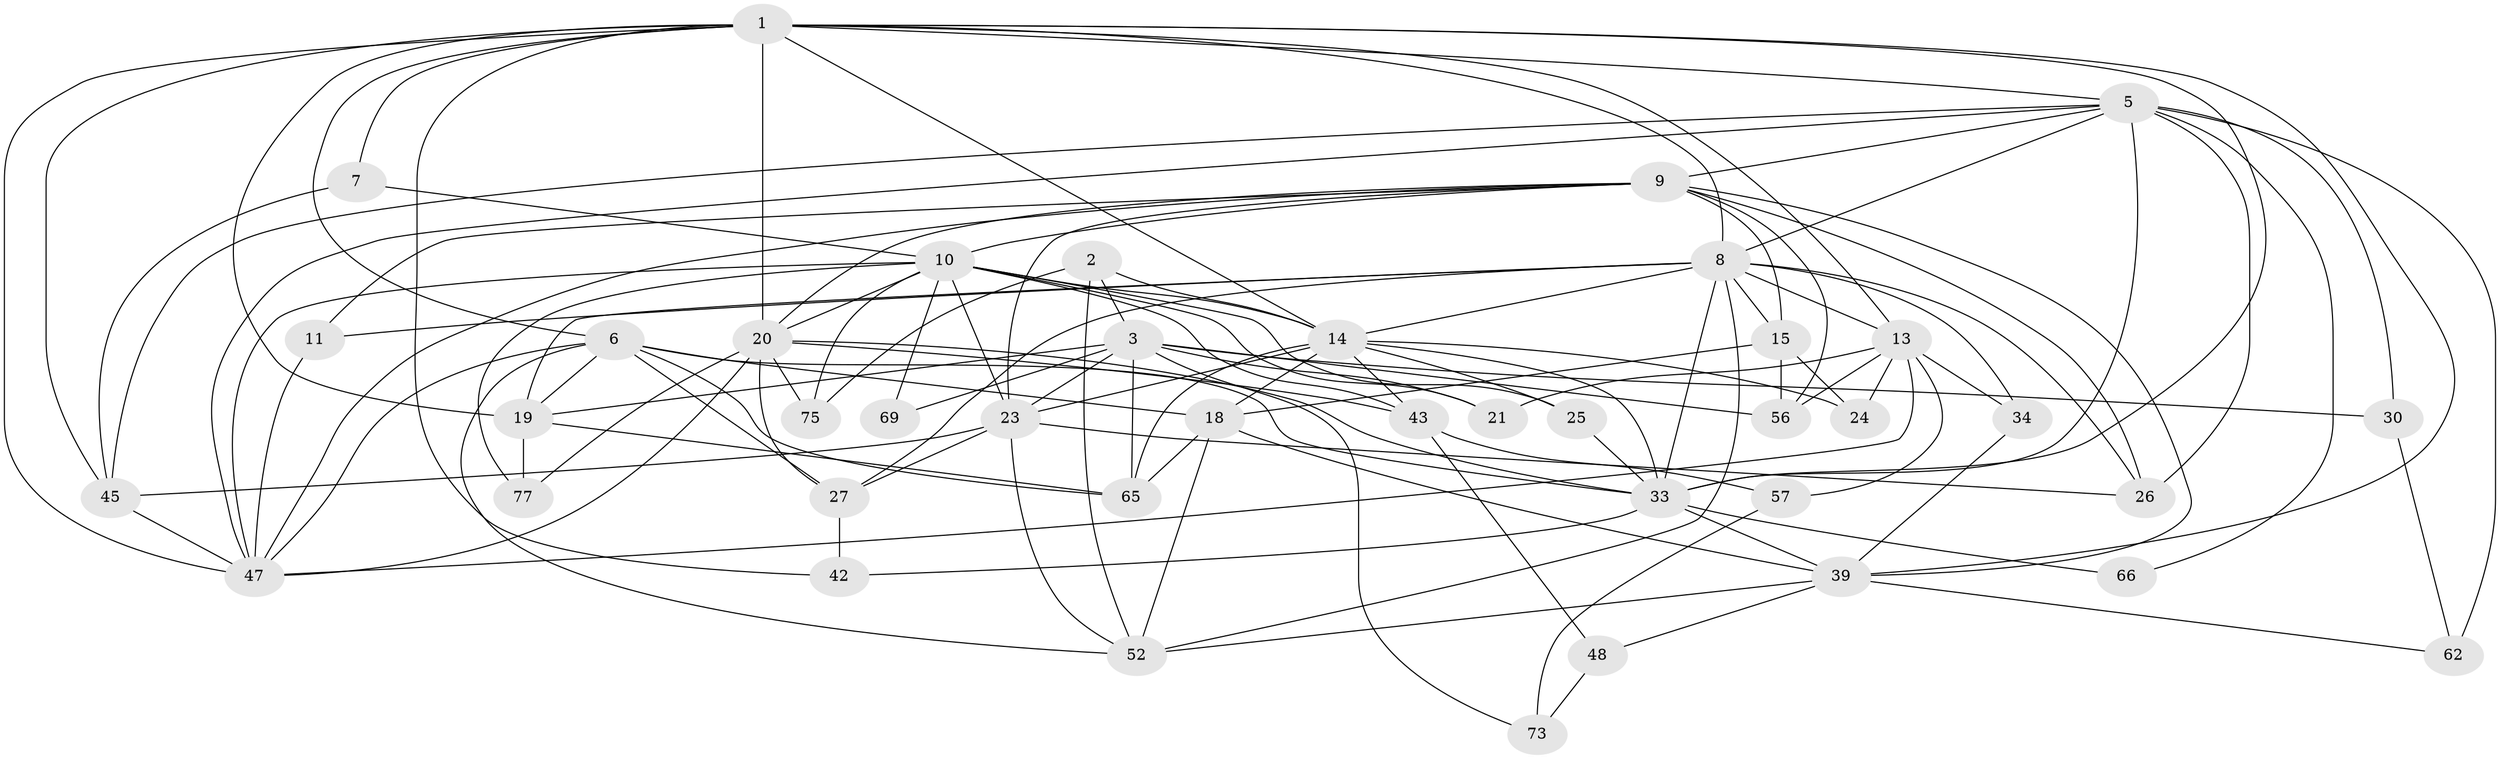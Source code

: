 // original degree distribution, {4: 0.24096385542168675, 3: 0.39759036144578314, 6: 0.060240963855421686, 5: 0.1566265060240964, 8: 0.04819277108433735, 7: 0.024096385542168676, 2: 0.07228915662650602}
// Generated by graph-tools (version 1.1) at 2025/14/03/09/25 04:14:50]
// undirected, 41 vertices, 119 edges
graph export_dot {
graph [start="1"]
  node [color=gray90,style=filled];
  1 [super="+46+12"];
  2 [super="+53"];
  3 [super="+16+4"];
  5 [super="+32"];
  6 [super="+72"];
  7;
  8 [super="+38+22"];
  9 [super="+37"];
  10 [super="+67+83"];
  11;
  13 [super="+17"];
  14 [super="+29"];
  15 [super="+28"];
  18 [super="+68+40"];
  19;
  20 [super="+36"];
  21;
  23 [super="+49+82+54"];
  24;
  25;
  26;
  27 [super="+71"];
  30;
  33 [super="+64+79"];
  34;
  39 [super="+80"];
  42;
  43;
  45;
  47 [super="+50+55"];
  48 [super="+63"];
  52;
  56;
  57;
  62;
  65 [super="+74"];
  66;
  69;
  73;
  75;
  77;
  1 -- 5;
  1 -- 20;
  1 -- 39;
  1 -- 8;
  1 -- 33;
  1 -- 6;
  1 -- 7;
  1 -- 42;
  1 -- 45;
  1 -- 14;
  1 -- 47;
  1 -- 13;
  1 -- 19;
  2 -- 75;
  2 -- 3;
  2 -- 52;
  2 -- 14;
  3 -- 30 [weight=2];
  3 -- 69;
  3 -- 73;
  3 -- 19;
  3 -- 56;
  3 -- 23;
  3 -- 65;
  3 -- 21;
  5 -- 47;
  5 -- 66;
  5 -- 9;
  5 -- 45;
  5 -- 62;
  5 -- 26;
  5 -- 30;
  5 -- 33;
  5 -- 8;
  6 -- 33;
  6 -- 47;
  6 -- 18;
  6 -- 27;
  6 -- 19;
  6 -- 52;
  6 -- 65;
  7 -- 45;
  7 -- 10;
  8 -- 26;
  8 -- 33;
  8 -- 19;
  8 -- 52;
  8 -- 14;
  8 -- 27;
  8 -- 34;
  8 -- 11;
  8 -- 13;
  8 -- 15;
  9 -- 39 [weight=2];
  9 -- 47;
  9 -- 10;
  9 -- 11;
  9 -- 15;
  9 -- 20;
  9 -- 23;
  9 -- 56;
  9 -- 26;
  10 -- 21;
  10 -- 25;
  10 -- 75;
  10 -- 20;
  10 -- 69;
  10 -- 43;
  10 -- 14;
  10 -- 23;
  10 -- 77;
  10 -- 47;
  11 -- 47;
  13 -- 56;
  13 -- 57;
  13 -- 34;
  13 -- 21;
  13 -- 24;
  13 -- 47;
  14 -- 18;
  14 -- 24;
  14 -- 43;
  14 -- 33;
  14 -- 65;
  14 -- 23;
  14 -- 25;
  15 -- 18 [weight=2];
  15 -- 24;
  15 -- 56;
  18 -- 65;
  18 -- 52;
  18 -- 39;
  19 -- 77;
  19 -- 65;
  20 -- 33;
  20 -- 43;
  20 -- 75;
  20 -- 77;
  20 -- 47;
  20 -- 27;
  23 -- 26;
  23 -- 52;
  23 -- 45;
  23 -- 27;
  25 -- 33;
  27 -- 42;
  30 -- 62;
  33 -- 66;
  33 -- 39 [weight=2];
  33 -- 42;
  34 -- 39;
  39 -- 62;
  39 -- 48;
  39 -- 52;
  43 -- 48;
  43 -- 57;
  45 -- 47;
  48 -- 73;
  57 -- 73;
}
